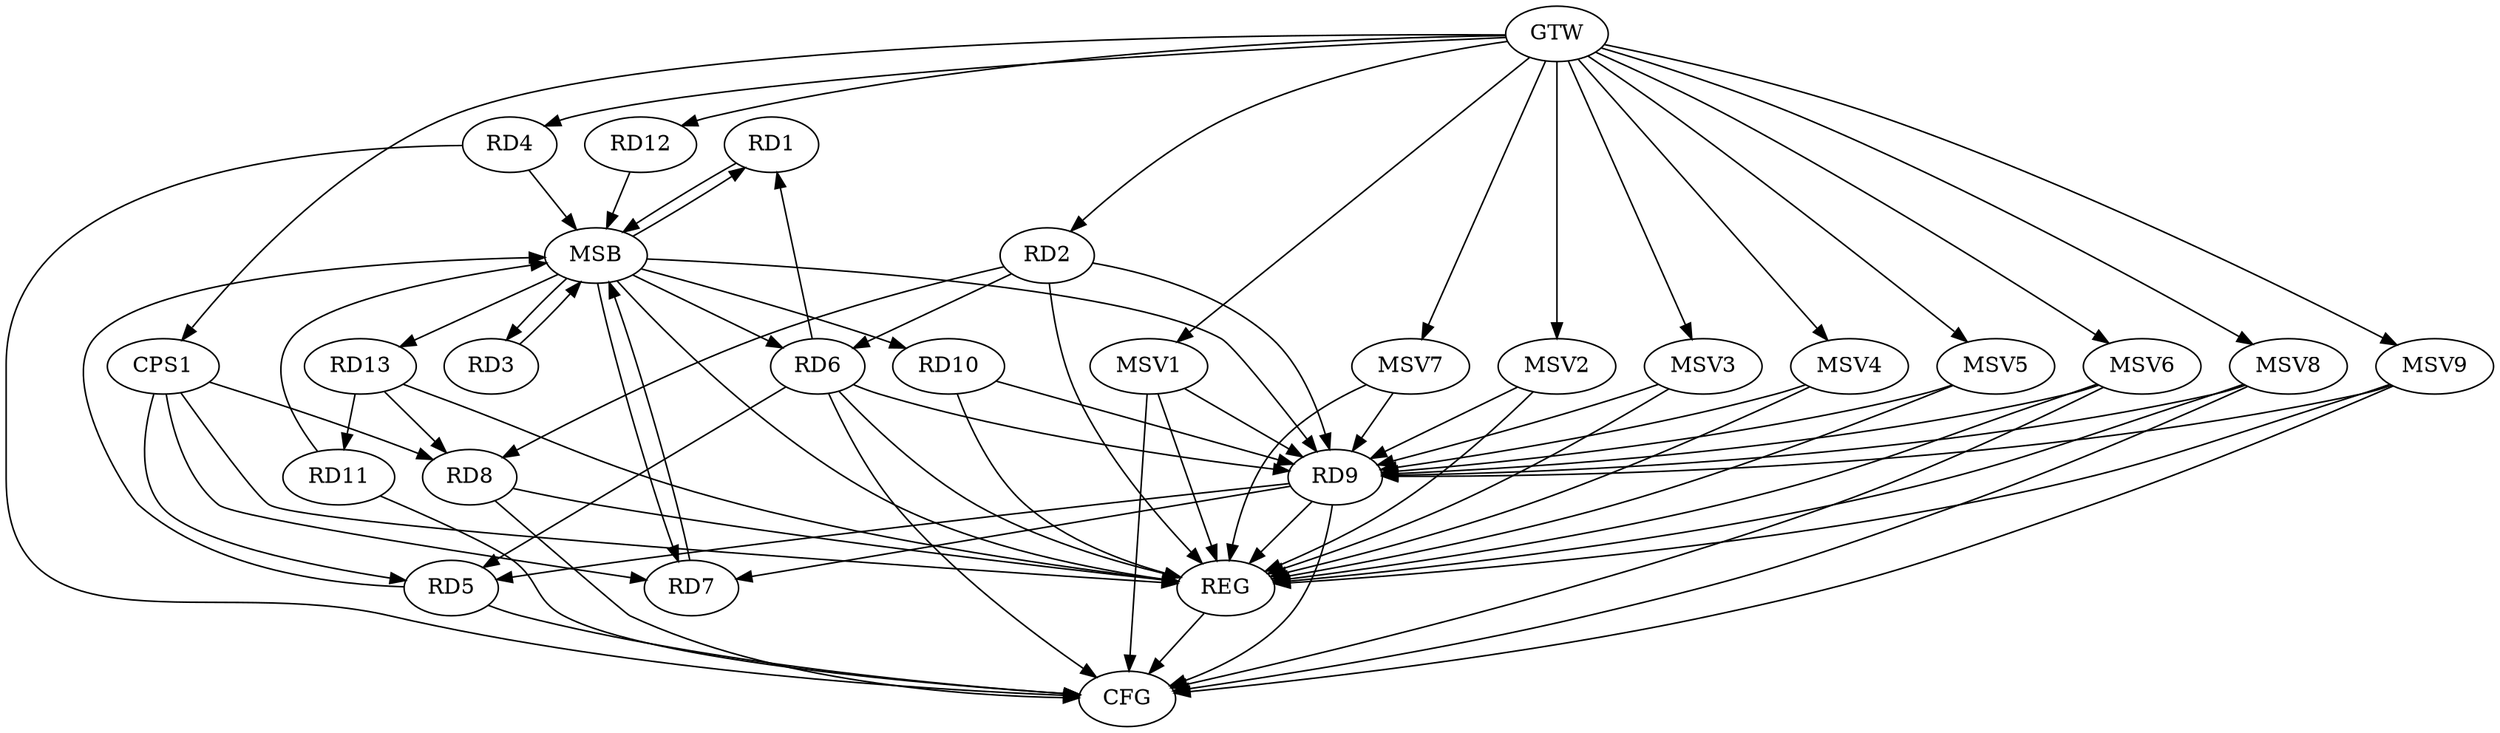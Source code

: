 strict digraph G {
  RD1 [ label="RD1" ];
  RD2 [ label="RD2" ];
  RD3 [ label="RD3" ];
  RD4 [ label="RD4" ];
  RD5 [ label="RD5" ];
  RD6 [ label="RD6" ];
  RD7 [ label="RD7" ];
  RD8 [ label="RD8" ];
  RD9 [ label="RD9" ];
  RD10 [ label="RD10" ];
  RD11 [ label="RD11" ];
  RD12 [ label="RD12" ];
  RD13 [ label="RD13" ];
  CPS1 [ label="CPS1" ];
  GTW [ label="GTW" ];
  REG [ label="REG" ];
  MSB [ label="MSB" ];
  CFG [ label="CFG" ];
  MSV1 [ label="MSV1" ];
  MSV2 [ label="MSV2" ];
  MSV3 [ label="MSV3" ];
  MSV4 [ label="MSV4" ];
  MSV5 [ label="MSV5" ];
  MSV6 [ label="MSV6" ];
  MSV7 [ label="MSV7" ];
  MSV8 [ label="MSV8" ];
  MSV9 [ label="MSV9" ];
  RD6 -> RD1;
  RD2 -> RD6;
  RD2 -> RD8;
  RD2 -> RD9;
  RD6 -> RD5;
  RD9 -> RD5;
  RD6 -> RD9;
  RD9 -> RD7;
  RD13 -> RD8;
  RD10 -> RD9;
  RD13 -> RD11;
  CPS1 -> RD5;
  CPS1 -> RD7;
  CPS1 -> RD8;
  GTW -> RD2;
  GTW -> RD4;
  GTW -> RD12;
  GTW -> CPS1;
  RD2 -> REG;
  RD6 -> REG;
  RD8 -> REG;
  RD9 -> REG;
  RD10 -> REG;
  RD13 -> REG;
  CPS1 -> REG;
  RD1 -> MSB;
  MSB -> RD9;
  MSB -> REG;
  RD3 -> MSB;
  MSB -> RD10;
  MSB -> RD13;
  RD4 -> MSB;
  MSB -> RD1;
  MSB -> RD3;
  MSB -> RD6;
  RD5 -> MSB;
  RD7 -> MSB;
  RD11 -> MSB;
  MSB -> RD7;
  RD12 -> MSB;
  RD9 -> CFG;
  RD5 -> CFG;
  RD6 -> CFG;
  RD4 -> CFG;
  RD8 -> CFG;
  RD11 -> CFG;
  REG -> CFG;
  MSV1 -> RD9;
  GTW -> MSV1;
  MSV1 -> REG;
  MSV1 -> CFG;
  MSV2 -> RD9;
  GTW -> MSV2;
  MSV2 -> REG;
  MSV3 -> RD9;
  GTW -> MSV3;
  MSV3 -> REG;
  MSV4 -> RD9;
  MSV5 -> RD9;
  GTW -> MSV4;
  MSV4 -> REG;
  GTW -> MSV5;
  MSV5 -> REG;
  MSV6 -> RD9;
  GTW -> MSV6;
  MSV6 -> REG;
  MSV6 -> CFG;
  MSV7 -> RD9;
  GTW -> MSV7;
  MSV7 -> REG;
  MSV8 -> RD9;
  GTW -> MSV8;
  MSV8 -> REG;
  MSV8 -> CFG;
  MSV9 -> RD9;
  GTW -> MSV9;
  MSV9 -> REG;
  MSV9 -> CFG;
}
